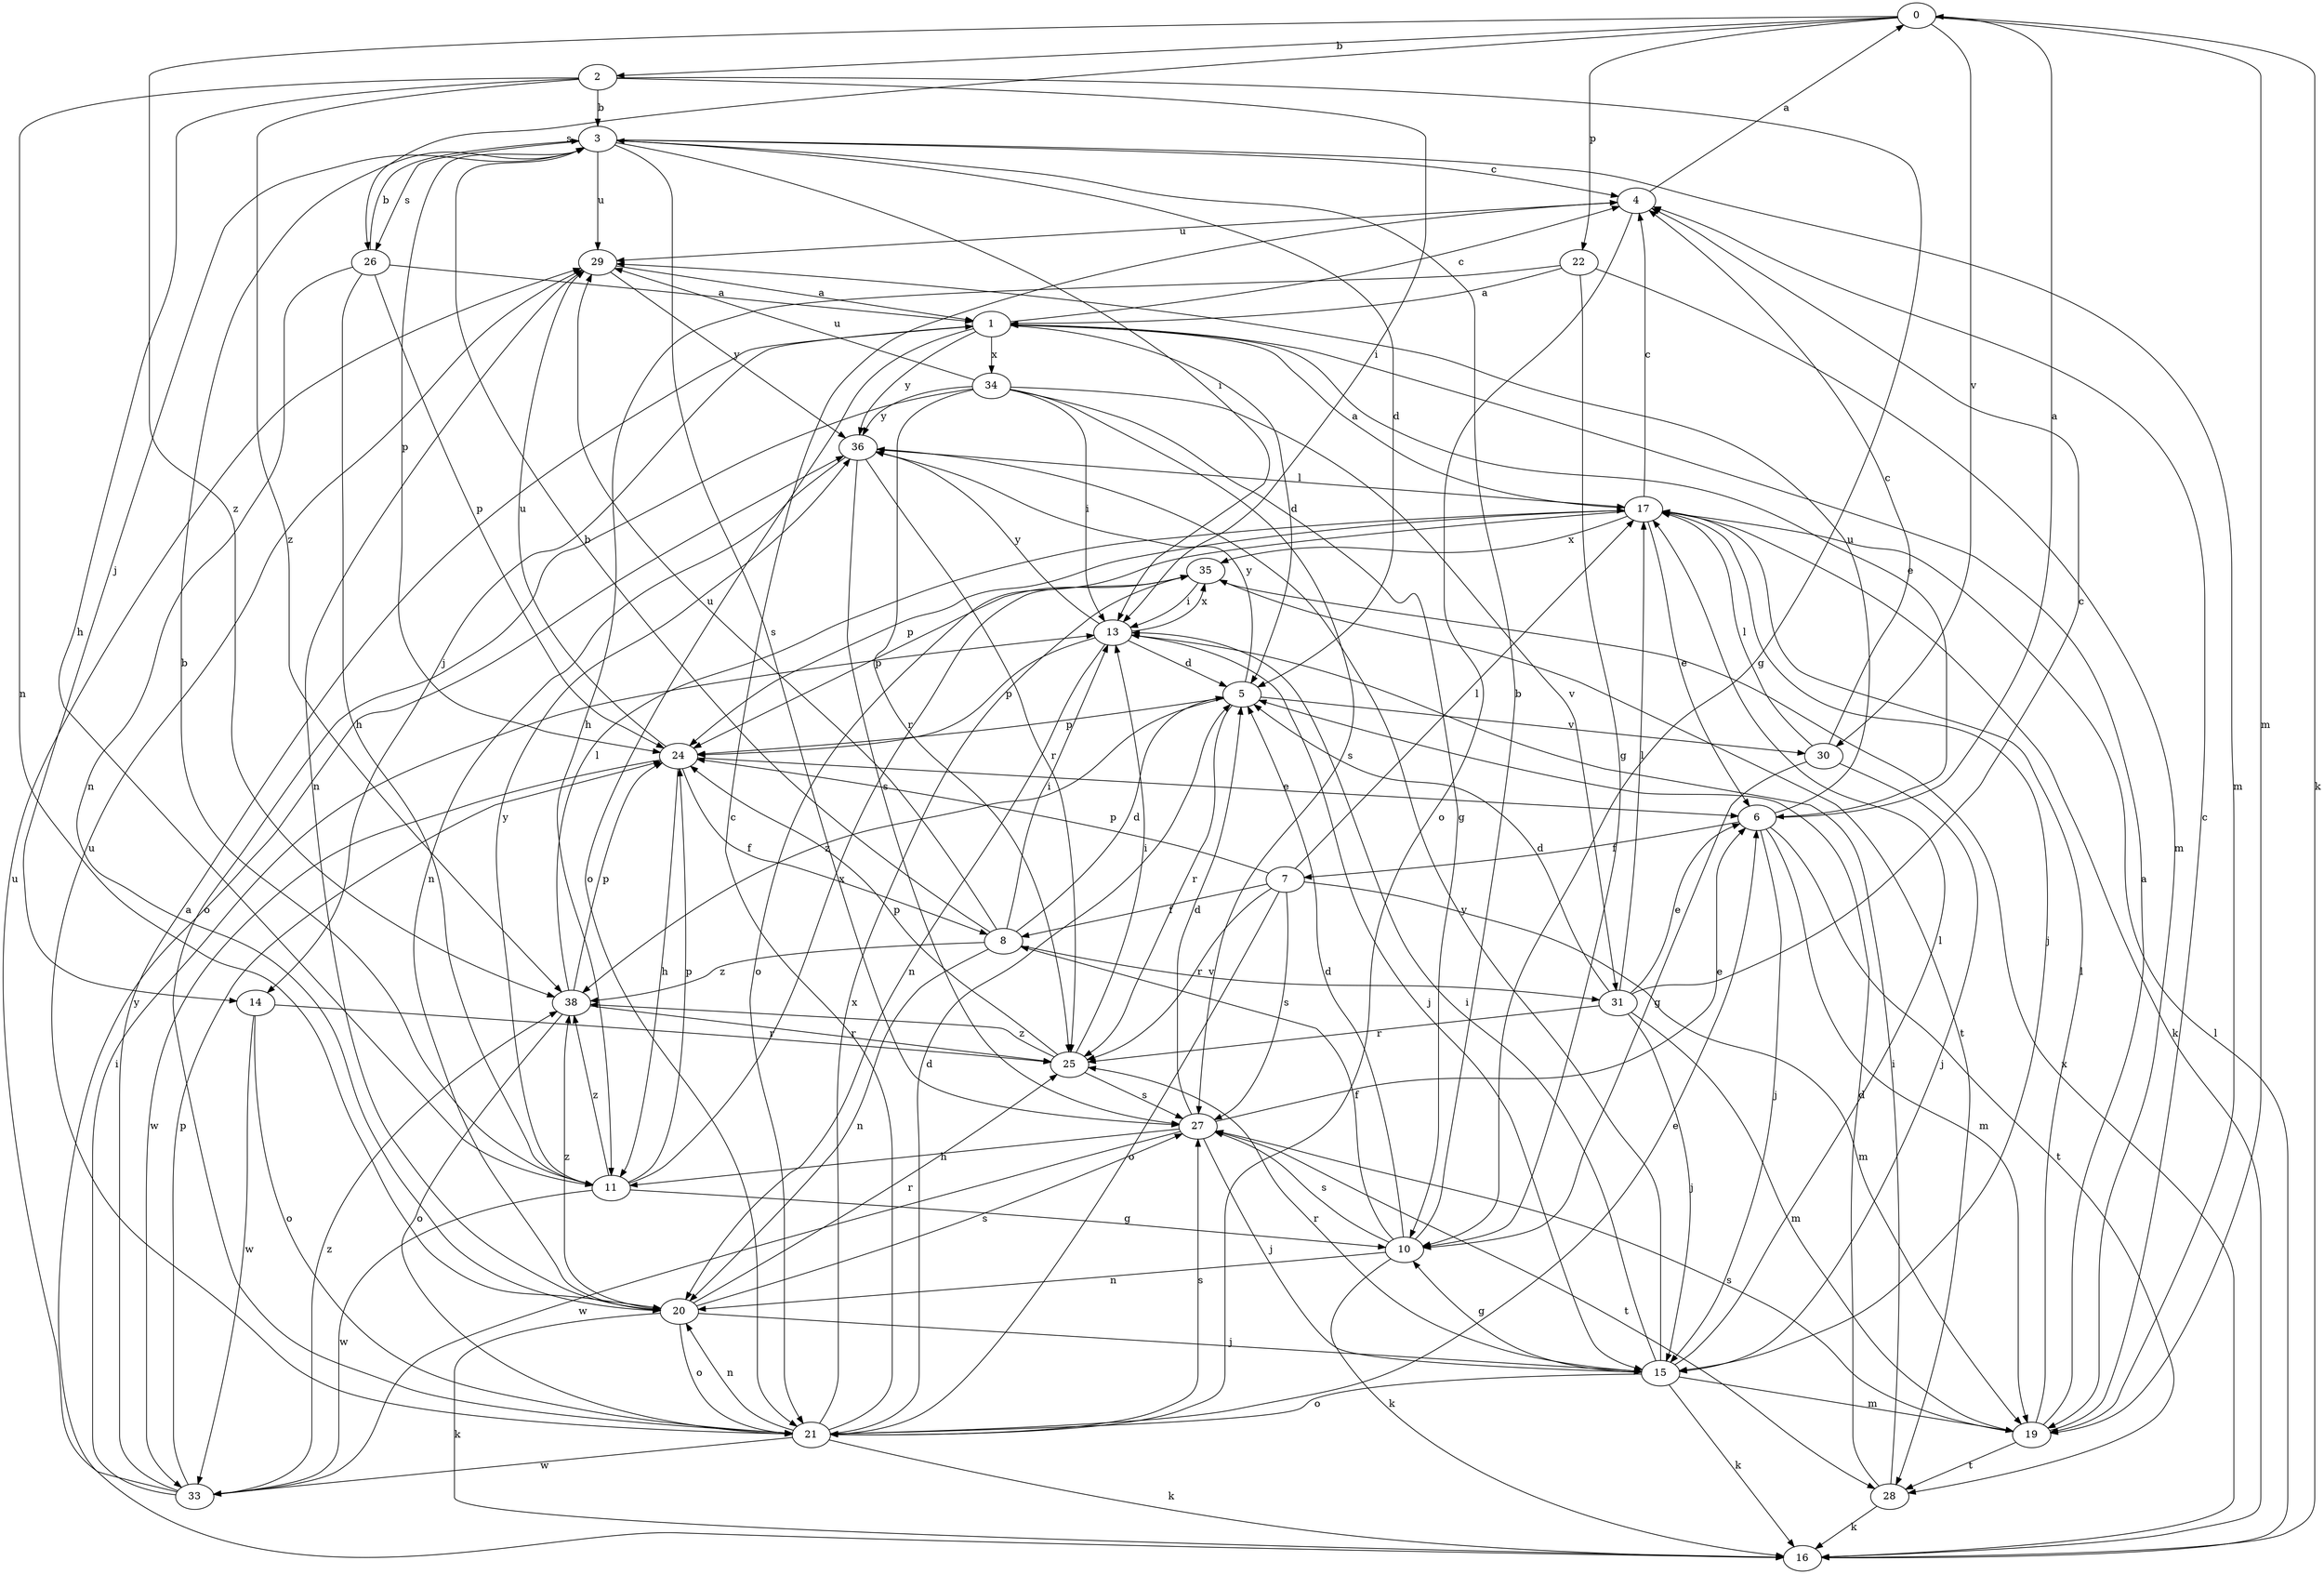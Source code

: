 strict digraph  {
0;
1;
2;
3;
4;
5;
6;
7;
8;
10;
11;
13;
14;
15;
16;
17;
19;
20;
21;
22;
24;
25;
26;
27;
28;
29;
30;
31;
33;
34;
35;
36;
38;
0 -> 2  [label=b];
0 -> 16  [label=k];
0 -> 19  [label=m];
0 -> 22  [label=p];
0 -> 26  [label=s];
0 -> 30  [label=v];
0 -> 38  [label=z];
1 -> 4  [label=c];
1 -> 5  [label=d];
1 -> 6  [label=e];
1 -> 14  [label=j];
1 -> 21  [label=o];
1 -> 34  [label=x];
1 -> 36  [label=y];
2 -> 3  [label=b];
2 -> 10  [label=g];
2 -> 11  [label=h];
2 -> 13  [label=i];
2 -> 20  [label=n];
2 -> 38  [label=z];
3 -> 4  [label=c];
3 -> 5  [label=d];
3 -> 13  [label=i];
3 -> 14  [label=j];
3 -> 19  [label=m];
3 -> 24  [label=p];
3 -> 26  [label=s];
3 -> 27  [label=s];
3 -> 29  [label=u];
4 -> 0  [label=a];
4 -> 21  [label=o];
4 -> 29  [label=u];
5 -> 24  [label=p];
5 -> 25  [label=r];
5 -> 30  [label=v];
5 -> 36  [label=y];
5 -> 38  [label=z];
6 -> 0  [label=a];
6 -> 7  [label=f];
6 -> 15  [label=j];
6 -> 19  [label=m];
6 -> 28  [label=t];
6 -> 29  [label=u];
7 -> 8  [label=f];
7 -> 17  [label=l];
7 -> 19  [label=m];
7 -> 21  [label=o];
7 -> 24  [label=p];
7 -> 25  [label=r];
7 -> 27  [label=s];
8 -> 3  [label=b];
8 -> 5  [label=d];
8 -> 13  [label=i];
8 -> 20  [label=n];
8 -> 29  [label=u];
8 -> 31  [label=v];
8 -> 38  [label=z];
10 -> 3  [label=b];
10 -> 5  [label=d];
10 -> 8  [label=f];
10 -> 16  [label=k];
10 -> 20  [label=n];
10 -> 27  [label=s];
11 -> 3  [label=b];
11 -> 10  [label=g];
11 -> 24  [label=p];
11 -> 33  [label=w];
11 -> 35  [label=x];
11 -> 36  [label=y];
11 -> 38  [label=z];
13 -> 5  [label=d];
13 -> 15  [label=j];
13 -> 20  [label=n];
13 -> 24  [label=p];
13 -> 35  [label=x];
13 -> 36  [label=y];
14 -> 21  [label=o];
14 -> 25  [label=r];
14 -> 33  [label=w];
15 -> 10  [label=g];
15 -> 13  [label=i];
15 -> 16  [label=k];
15 -> 17  [label=l];
15 -> 19  [label=m];
15 -> 21  [label=o];
15 -> 25  [label=r];
15 -> 36  [label=y];
16 -> 17  [label=l];
16 -> 35  [label=x];
16 -> 36  [label=y];
17 -> 1  [label=a];
17 -> 4  [label=c];
17 -> 6  [label=e];
17 -> 15  [label=j];
17 -> 16  [label=k];
17 -> 21  [label=o];
17 -> 24  [label=p];
17 -> 35  [label=x];
19 -> 1  [label=a];
19 -> 4  [label=c];
19 -> 17  [label=l];
19 -> 27  [label=s];
19 -> 28  [label=t];
20 -> 15  [label=j];
20 -> 16  [label=k];
20 -> 21  [label=o];
20 -> 25  [label=r];
20 -> 27  [label=s];
20 -> 38  [label=z];
21 -> 4  [label=c];
21 -> 5  [label=d];
21 -> 6  [label=e];
21 -> 16  [label=k];
21 -> 20  [label=n];
21 -> 27  [label=s];
21 -> 29  [label=u];
21 -> 33  [label=w];
21 -> 35  [label=x];
22 -> 1  [label=a];
22 -> 10  [label=g];
22 -> 11  [label=h];
22 -> 19  [label=m];
24 -> 6  [label=e];
24 -> 8  [label=f];
24 -> 11  [label=h];
24 -> 29  [label=u];
24 -> 33  [label=w];
25 -> 13  [label=i];
25 -> 24  [label=p];
25 -> 27  [label=s];
25 -> 38  [label=z];
26 -> 1  [label=a];
26 -> 3  [label=b];
26 -> 11  [label=h];
26 -> 20  [label=n];
26 -> 24  [label=p];
27 -> 5  [label=d];
27 -> 6  [label=e];
27 -> 11  [label=h];
27 -> 15  [label=j];
27 -> 28  [label=t];
27 -> 33  [label=w];
28 -> 5  [label=d];
28 -> 13  [label=i];
28 -> 16  [label=k];
29 -> 1  [label=a];
29 -> 20  [label=n];
29 -> 36  [label=y];
30 -> 4  [label=c];
30 -> 10  [label=g];
30 -> 15  [label=j];
30 -> 17  [label=l];
31 -> 4  [label=c];
31 -> 5  [label=d];
31 -> 6  [label=e];
31 -> 15  [label=j];
31 -> 17  [label=l];
31 -> 19  [label=m];
31 -> 25  [label=r];
33 -> 1  [label=a];
33 -> 13  [label=i];
33 -> 24  [label=p];
33 -> 29  [label=u];
33 -> 38  [label=z];
34 -> 10  [label=g];
34 -> 13  [label=i];
34 -> 21  [label=o];
34 -> 25  [label=r];
34 -> 27  [label=s];
34 -> 29  [label=u];
34 -> 31  [label=v];
34 -> 36  [label=y];
35 -> 13  [label=i];
35 -> 24  [label=p];
35 -> 28  [label=t];
36 -> 17  [label=l];
36 -> 20  [label=n];
36 -> 25  [label=r];
36 -> 27  [label=s];
38 -> 17  [label=l];
38 -> 21  [label=o];
38 -> 24  [label=p];
38 -> 25  [label=r];
}
